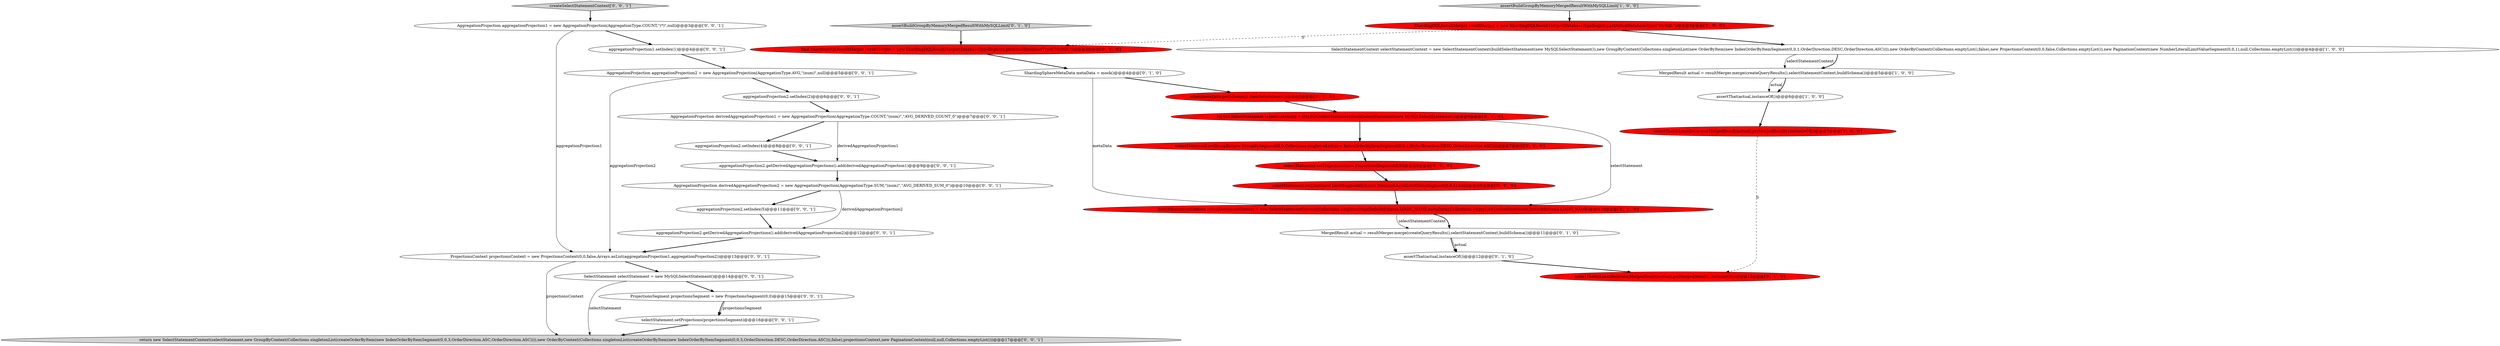 digraph {
32 [style = filled, label = "AggregationProjection derivedAggregationProjection2 = new AggregationProjection(AggregationType.SUM,\"(num)\",\"AVG_DERIVED_SUM_0\")@@@10@@@['0', '0', '1']", fillcolor = white, shape = ellipse image = "AAA0AAABBB3BBB"];
30 [style = filled, label = "AggregationProjection aggregationProjection2 = new AggregationProjection(AggregationType.AVG,\"(num)\",null)@@@5@@@['0', '0', '1']", fillcolor = white, shape = ellipse image = "AAA0AAABBB3BBB"];
22 [style = filled, label = "ProjectionsContext projectionsContext = new ProjectionsContext(0,0,false,Arrays.asList(aggregationProjection1,aggregationProjection2))@@@13@@@['0', '0', '1']", fillcolor = white, shape = ellipse image = "AAA0AAABBB3BBB"];
31 [style = filled, label = "aggregationProjection2.setIndex(5)@@@11@@@['0', '0', '1']", fillcolor = white, shape = ellipse image = "AAA0AAABBB3BBB"];
11 [style = filled, label = "selectStatement.setGroupBy(new GroupBySegment(0,0,Collections.singletonList(new IndexOrderByItemSegment(0,0,1,OrderDirection.DESC,OrderDirection.ASC))))@@@7@@@['0', '1', '0']", fillcolor = red, shape = ellipse image = "AAA1AAABBB2BBB"];
13 [style = filled, label = "assertThat(actual,instanceOf())@@@12@@@['0', '1', '0']", fillcolor = white, shape = ellipse image = "AAA0AAABBB2BBB"];
19 [style = filled, label = "AggregationProjection derivedAggregationProjection1 = new AggregationProjection(AggregationType.COUNT,\"(num)\",\"AVG_DERIVED_COUNT_0\")@@@7@@@['0', '0', '1']", fillcolor = white, shape = ellipse image = "AAA0AAABBB3BBB"];
29 [style = filled, label = "return new SelectStatementContext(selectStatement,new GroupByContext(Collections.singletonList(createOrderByItem(new IndexOrderByItemSegment(0,0,3,OrderDirection.ASC,OrderDirection.ASC)))),new OrderByContext(Collections.singletonList(createOrderByItem(new IndexOrderByItemSegment(0,0,3,OrderDirection.DESC,OrderDirection.ASC))),false),projectionsContext,new PaginationContext(null,null,Collections.emptyList()))@@@17@@@['0', '0', '1']", fillcolor = lightgray, shape = ellipse image = "AAA0AAABBB3BBB"];
9 [style = filled, label = "SelectStatementContext selectStatementContext = new SelectStatementContext(Collections.singletonMap(DefaultSchema.LOGIC_NAME,metaData),Collections.emptyList(),selectStatement,DefaultSchema.LOGIC_NAME)@@@10@@@['0', '1', '0']", fillcolor = red, shape = ellipse image = "AAA1AAABBB2BBB"];
2 [style = filled, label = "SelectStatementContext selectStatementContext = new SelectStatementContext(buildSelectStatement(new MySQLSelectStatement()),new GroupByContext(Collections.singletonList(new OrderByItem(new IndexOrderByItemSegment(0,0,1,OrderDirection.DESC,OrderDirection.ASC)))),new OrderByContext(Collections.emptyList(),false),new ProjectionsContext(0,0,false,Collections.emptyList()),new PaginationContext(new NumberLiteralLimitValueSegment(0,0,1),null,Collections.emptyList()))@@@4@@@['1', '0', '0']", fillcolor = white, shape = ellipse image = "AAA0AAABBB1BBB"];
1 [style = filled, label = "assertThat(actual,instanceOf())@@@6@@@['1', '0', '0']", fillcolor = white, shape = ellipse image = "AAA0AAABBB1BBB"];
3 [style = filled, label = "assertThat(((LimitDecoratorMergedResult)actual).getMergedResult(),instanceOf())@@@7@@@['1', '0', '0']", fillcolor = red, shape = ellipse image = "AAA1AAABBB1BBB"];
12 [style = filled, label = "selectStatement.setProjections(new ProjectionsSegment(0,0))@@@8@@@['0', '1', '0']", fillcolor = red, shape = ellipse image = "AAA1AAABBB2BBB"];
33 [style = filled, label = "ProjectionsSegment projectionsSegment = new ProjectionsSegment(0,0)@@@15@@@['0', '0', '1']", fillcolor = white, shape = ellipse image = "AAA0AAABBB3BBB"];
4 [style = filled, label = "ShardingDQLResultMerger resultMerger = new ShardingDQLResultMerger(DatabaseTypeRegistry.getActualDatabaseType(\"MySQL\"))@@@3@@@['1', '0', '0']", fillcolor = red, shape = ellipse image = "AAA1AAABBB1BBB"];
14 [style = filled, label = "assertThat(((LimitDecoratorMergedResult)actual).getMergedResult(),instanceOf())@@@13@@@['0', '1', '0']", fillcolor = red, shape = ellipse image = "AAA1AAABBB2BBB"];
5 [style = filled, label = "assertBuildGroupByMemoryMergedResultWithMySQLLimit['1', '0', '0']", fillcolor = lightgray, shape = diamond image = "AAA0AAABBB1BBB"];
7 [style = filled, label = "MergedResult actual = resultMerger.merge(createQueryResults(),selectStatementContext,buildSchema())@@@11@@@['0', '1', '0']", fillcolor = white, shape = ellipse image = "AAA0AAABBB2BBB"];
20 [style = filled, label = "aggregationProjection2.setIndex(4)@@@8@@@['0', '0', '1']", fillcolor = white, shape = ellipse image = "AAA0AAABBB3BBB"];
8 [style = filled, label = "when(metaData.getSchema()).thenReturn(mock())@@@5@@@['0', '1', '0']", fillcolor = red, shape = ellipse image = "AAA1AAABBB2BBB"];
10 [style = filled, label = "final ShardingDQLResultMerger resultMerger = new ShardingDQLResultMerger(DatabaseTypeRegistry.getActualDatabaseType(\"MySQL\"))@@@3@@@['0', '1', '0']", fillcolor = red, shape = ellipse image = "AAA1AAABBB2BBB"];
18 [style = filled, label = "aggregationProjection2.setIndex(2)@@@6@@@['0', '0', '1']", fillcolor = white, shape = ellipse image = "AAA0AAABBB3BBB"];
26 [style = filled, label = "aggregationProjection2.getDerivedAggregationProjections().add(derivedAggregationProjection1)@@@9@@@['0', '0', '1']", fillcolor = white, shape = ellipse image = "AAA0AAABBB3BBB"];
27 [style = filled, label = "createSelectStatementContext['0', '0', '1']", fillcolor = lightgray, shape = diamond image = "AAA0AAABBB3BBB"];
25 [style = filled, label = "selectStatement.setProjections(projectionsSegment)@@@16@@@['0', '0', '1']", fillcolor = white, shape = ellipse image = "AAA0AAABBB3BBB"];
6 [style = filled, label = "MySQLSelectStatement selectStatement = (MySQLSelectStatement)buildSelectStatement(new MySQLSelectStatement())@@@6@@@['0', '1', '0']", fillcolor = red, shape = ellipse image = "AAA1AAABBB2BBB"];
0 [style = filled, label = "MergedResult actual = resultMerger.merge(createQueryResults(),selectStatementContext,buildSchema())@@@5@@@['1', '0', '0']", fillcolor = white, shape = ellipse image = "AAA0AAABBB1BBB"];
28 [style = filled, label = "SelectStatement selectStatement = new MySQLSelectStatement()@@@14@@@['0', '0', '1']", fillcolor = white, shape = ellipse image = "AAA0AAABBB3BBB"];
17 [style = filled, label = "selectStatement.setLimit(new LimitSegment(0,0,new NumberLiteralLimitValueSegment(0,0,1),null))@@@9@@@['0', '1', '0']", fillcolor = red, shape = ellipse image = "AAA1AAABBB2BBB"];
21 [style = filled, label = "aggregationProjection2.getDerivedAggregationProjections().add(derivedAggregationProjection2)@@@12@@@['0', '0', '1']", fillcolor = white, shape = ellipse image = "AAA0AAABBB3BBB"];
15 [style = filled, label = "ShardingSphereMetaData metaData = mock()@@@4@@@['0', '1', '0']", fillcolor = white, shape = ellipse image = "AAA0AAABBB2BBB"];
23 [style = filled, label = "aggregationProjection1.setIndex(1)@@@4@@@['0', '0', '1']", fillcolor = white, shape = ellipse image = "AAA0AAABBB3BBB"];
24 [style = filled, label = "AggregationProjection aggregationProjection1 = new AggregationProjection(AggregationType.COUNT,\"(*)\",null)@@@3@@@['0', '0', '1']", fillcolor = white, shape = ellipse image = "AAA0AAABBB3BBB"];
16 [style = filled, label = "assertBuildGroupByMemoryMergedResultWithMySQLLimit['0', '1', '0']", fillcolor = lightgray, shape = diamond image = "AAA0AAABBB2BBB"];
7->13 [style = bold, label=""];
9->7 [style = solid, label="selectStatementContext"];
19->26 [style = solid, label="derivedAggregationProjection1"];
24->22 [style = solid, label="aggregationProjection1"];
28->29 [style = solid, label="selectStatement"];
10->15 [style = bold, label=""];
23->30 [style = bold, label=""];
26->32 [style = bold, label=""];
7->13 [style = solid, label="actual"];
16->10 [style = bold, label=""];
20->26 [style = bold, label=""];
19->20 [style = bold, label=""];
17->9 [style = bold, label=""];
2->0 [style = solid, label="selectStatementContext"];
12->17 [style = bold, label=""];
1->3 [style = bold, label=""];
18->19 [style = bold, label=""];
0->1 [style = solid, label="actual"];
8->6 [style = bold, label=""];
11->12 [style = bold, label=""];
31->21 [style = bold, label=""];
4->2 [style = bold, label=""];
22->28 [style = bold, label=""];
25->29 [style = bold, label=""];
9->7 [style = bold, label=""];
30->18 [style = bold, label=""];
32->21 [style = solid, label="derivedAggregationProjection2"];
2->0 [style = bold, label=""];
28->33 [style = bold, label=""];
33->25 [style = bold, label=""];
21->22 [style = bold, label=""];
22->29 [style = solid, label="projectionsContext"];
0->1 [style = bold, label=""];
6->11 [style = bold, label=""];
5->4 [style = bold, label=""];
33->25 [style = solid, label="projectionsSegment"];
6->9 [style = solid, label="selectStatement"];
27->24 [style = bold, label=""];
3->14 [style = dashed, label="0"];
4->10 [style = dashed, label="0"];
30->22 [style = solid, label="aggregationProjection2"];
13->14 [style = bold, label=""];
15->8 [style = bold, label=""];
32->31 [style = bold, label=""];
15->9 [style = solid, label="metaData"];
24->23 [style = bold, label=""];
}
